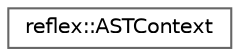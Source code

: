 digraph "Graphical Class Hierarchy"
{
 // LATEX_PDF_SIZE
  bgcolor="transparent";
  edge [fontname=Helvetica,fontsize=10,labelfontname=Helvetica,labelfontsize=10];
  node [fontname=Helvetica,fontsize=10,shape=box,height=0.2,width=0.4];
  rankdir="LR";
  Node0 [id="Node000000",label="reflex::ASTContext",height=0.2,width=0.4,color="grey40", fillcolor="white", style="filled",URL="$classreflex_1_1ASTContext.html",tooltip=" "];
}

